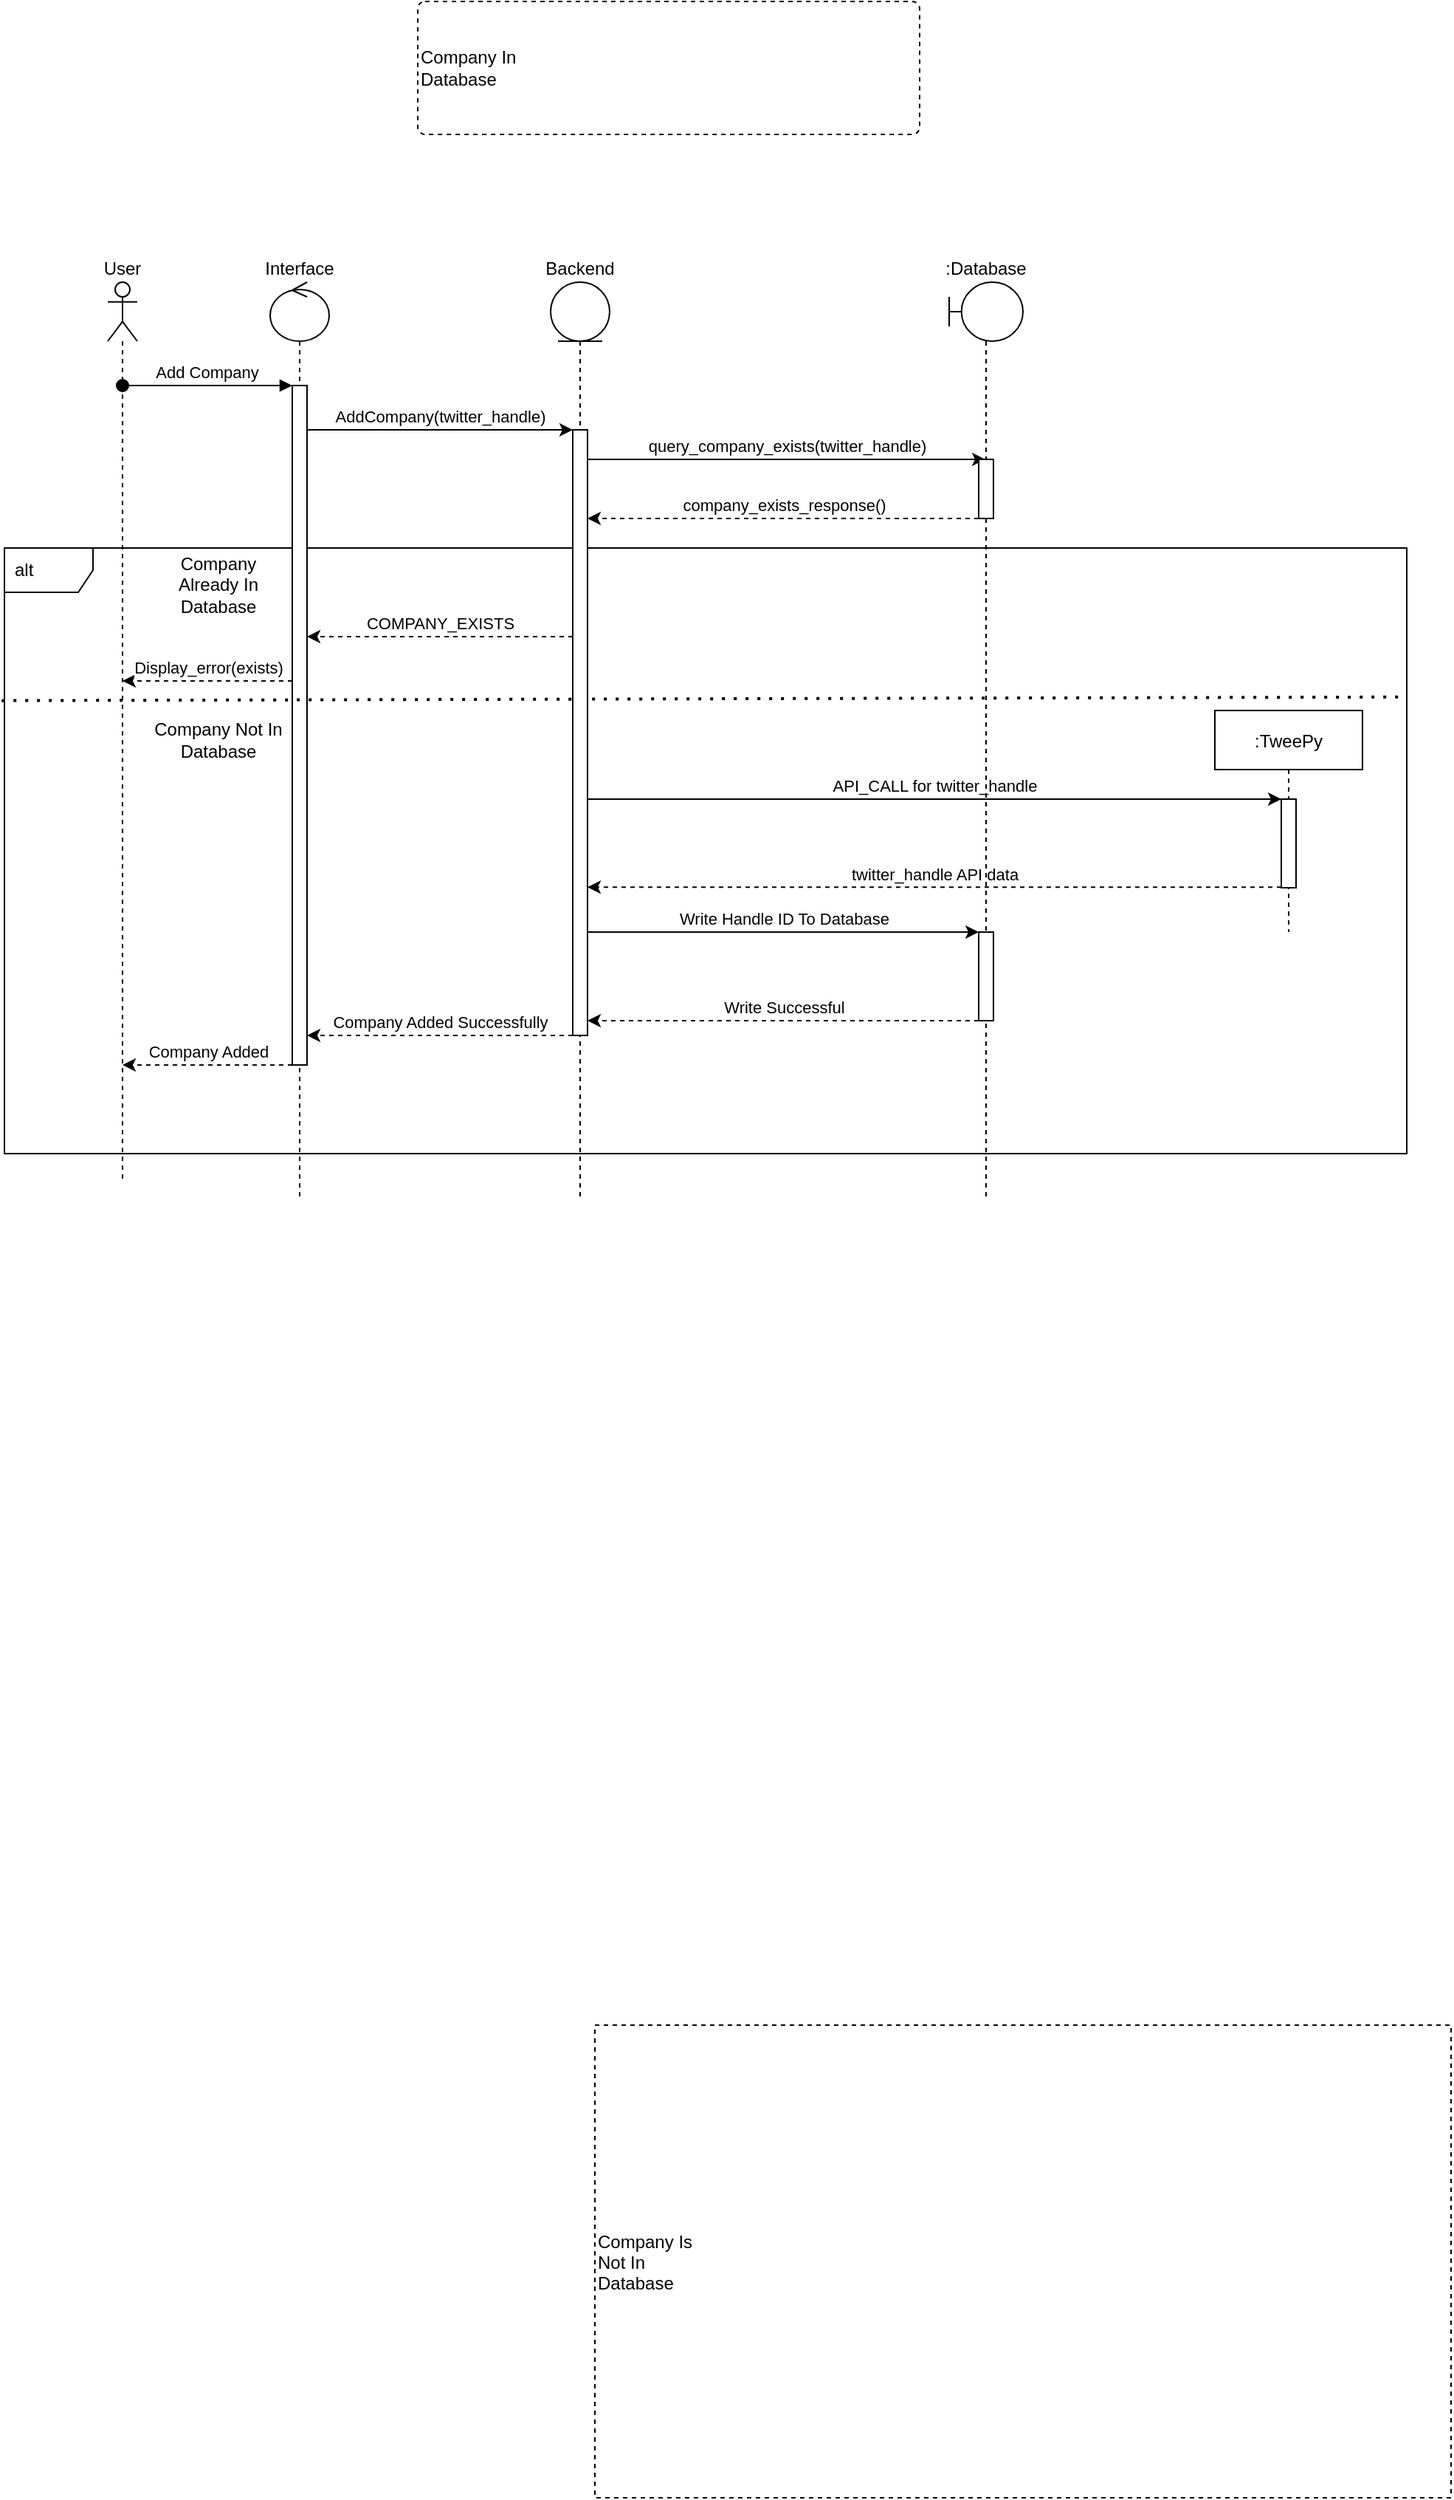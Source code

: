 <mxfile version="20.3.7" type="github">
  <diagram id="fekZhN-9DIX1WIRX_lU1" name="Page-1">
    <mxGraphModel dx="2272" dy="1862" grid="1" gridSize="10" guides="1" tooltips="1" connect="1" arrows="1" fold="1" page="1" pageScale="1" pageWidth="850" pageHeight="1100" math="0" shadow="0">
      <root>
        <mxCell id="0" />
        <mxCell id="1" parent="0" />
        <mxCell id="9bxA_ej-zrlDuutFUla0-30" value="alt" style="shape=umlFrame;whiteSpace=wrap;html=1;width=60;height=30;boundedLbl=1;verticalAlign=middle;align=left;spacingLeft=5;" parent="1" vertex="1">
          <mxGeometry x="-50" y="250" width="950" height="410" as="geometry" />
        </mxCell>
        <mxCell id="9bxA_ej-zrlDuutFUla0-39" value="Company Is &#xa;Not In &#xa;Database" style="fontStyle=0;dashed=1;align=left;" parent="1" vertex="1">
          <mxGeometry x="350" y="1250" width="580" height="320" as="geometry" />
        </mxCell>
        <mxCell id="9bxA_ej-zrlDuutFUla0-35" value="Company In &lt;br&gt;Database" style="html=1;align=left;verticalAlign=middle;rounded=1;absoluteArcSize=1;arcSize=10;dashed=1;" parent="1" vertex="1">
          <mxGeometry x="230" y="-120" width="340" height="90" as="geometry" />
        </mxCell>
        <mxCell id="9bxA_ej-zrlDuutFUla0-29" value="AddCompany(twitter_handle)" style="edgeStyle=orthogonalEdgeStyle;rounded=0;orthogonalLoop=1;jettySize=auto;html=1;startArrow=none;startFill=0;endArrow=classic;endFill=1;labelPosition=center;verticalLabelPosition=top;align=center;verticalAlign=bottom;" parent="1" source="9bxA_ej-zrlDuutFUla0-13" target="9bxA_ej-zrlDuutFUla0-41" edge="1">
          <mxGeometry relative="1" as="geometry">
            <mxPoint x="300" y="140" as="targetPoint" />
            <Array as="points">
              <mxPoint x="330" y="170" />
              <mxPoint x="330" y="170" />
            </Array>
          </mxGeometry>
        </mxCell>
        <mxCell id="9bxA_ej-zrlDuutFUla0-37" value="COMPANY_EXISTS" style="edgeStyle=orthogonalEdgeStyle;rounded=0;orthogonalLoop=1;jettySize=auto;html=1;startArrow=none;startFill=0;endArrow=classic;endFill=1;dashed=1;labelPosition=center;verticalLabelPosition=top;align=center;verticalAlign=bottom;" parent="1" source="9bxA_ej-zrlDuutFUla0-41" target="9bxA_ej-zrlDuutFUla0-13" edge="1">
          <mxGeometry relative="1" as="geometry">
            <Array as="points">
              <mxPoint x="180" y="310" />
              <mxPoint x="180" y="310" />
            </Array>
          </mxGeometry>
        </mxCell>
        <mxCell id="9bxA_ej-zrlDuutFUla0-38" value="Display_error(exists)" style="edgeStyle=orthogonalEdgeStyle;rounded=0;orthogonalLoop=1;jettySize=auto;html=1;dashed=1;startArrow=none;startFill=0;endArrow=classic;endFill=1;labelPosition=center;verticalLabelPosition=top;align=center;verticalAlign=bottom;" parent="1" source="9bxA_ej-zrlDuutFUla0-13" edge="1" target="pdPbpq1VSYDjHhsiJAQx-10">
          <mxGeometry relative="1" as="geometry">
            <mxPoint x="40" y="260" as="targetPoint" />
            <Array as="points">
              <mxPoint x="50" y="340" />
              <mxPoint x="50" y="340" />
            </Array>
          </mxGeometry>
        </mxCell>
        <mxCell id="9bxA_ej-zrlDuutFUla0-43" value=":TweePy" style="shape=umlLifeline;perimeter=lifelinePerimeter;container=1;collapsible=0;recursiveResize=0;rounded=0;shadow=0;strokeWidth=1;" parent="1" vertex="1">
          <mxGeometry x="770" y="360" width="100" height="150" as="geometry" />
        </mxCell>
        <mxCell id="pdPbpq1VSYDjHhsiJAQx-26" value="" style="points=[];perimeter=orthogonalPerimeter;rounded=0;shadow=0;strokeWidth=1;" vertex="1" parent="9bxA_ej-zrlDuutFUla0-43">
          <mxGeometry x="45" y="60" width="10" height="60" as="geometry" />
        </mxCell>
        <mxCell id="9bxA_ej-zrlDuutFUla0-45" value="API_CALL for twitter_handle" style="edgeStyle=orthogonalEdgeStyle;rounded=0;orthogonalLoop=1;jettySize=auto;html=1;startArrow=none;startFill=0;endArrow=classic;endFill=1;labelPosition=center;verticalLabelPosition=top;align=center;verticalAlign=bottom;" parent="9bxA_ej-zrlDuutFUla0-43" edge="1">
          <mxGeometry relative="1" as="geometry">
            <mxPoint x="-425" y="60" as="sourcePoint" />
            <Array as="points">
              <mxPoint x="30" y="60" />
              <mxPoint x="30" y="60" />
            </Array>
            <mxPoint x="45" y="60" as="targetPoint" />
          </mxGeometry>
        </mxCell>
        <mxCell id="9bxA_ej-zrlDuutFUla0-46" value="twitter_handle API data" style="edgeStyle=orthogonalEdgeStyle;rounded=0;orthogonalLoop=1;jettySize=auto;html=1;startArrow=none;startFill=0;endArrow=classic;endFill=1;dashed=1;labelPosition=center;verticalLabelPosition=top;align=center;verticalAlign=bottom;" parent="9bxA_ej-zrlDuutFUla0-43" edge="1">
          <mxGeometry relative="1" as="geometry">
            <Array as="points">
              <mxPoint x="-370" y="119.58" />
              <mxPoint x="-370" y="119.58" />
            </Array>
            <mxPoint x="45" y="119.586" as="sourcePoint" />
            <mxPoint x="-425" y="119.58" as="targetPoint" />
          </mxGeometry>
        </mxCell>
        <mxCell id="9bxA_ej-zrlDuutFUla0-47" value="Write Handle ID To Database" style="edgeStyle=orthogonalEdgeStyle;rounded=0;orthogonalLoop=1;jettySize=auto;html=1;startArrow=none;startFill=0;endArrow=classic;endFill=1;labelPosition=center;verticalLabelPosition=top;align=center;verticalAlign=bottom;" parent="1" target="pdPbpq1VSYDjHhsiJAQx-23" edge="1">
          <mxGeometry relative="1" as="geometry">
            <Array as="points">
              <mxPoint x="590" y="510" />
              <mxPoint x="590" y="510" />
            </Array>
            <mxPoint x="345" y="510" as="sourcePoint" />
            <mxPoint x="850" y="510" as="targetPoint" />
          </mxGeometry>
        </mxCell>
        <mxCell id="9bxA_ej-zrlDuutFUla0-48" value="Company Added Successfully" style="edgeStyle=orthogonalEdgeStyle;rounded=0;orthogonalLoop=1;jettySize=auto;html=1;dashed=1;startArrow=none;startFill=0;endArrow=classic;endFill=1;labelPosition=center;verticalLabelPosition=top;align=center;verticalAlign=bottom;" parent="1" source="9bxA_ej-zrlDuutFUla0-41" target="9bxA_ej-zrlDuutFUla0-13" edge="1">
          <mxGeometry relative="1" as="geometry">
            <Array as="points">
              <mxPoint x="180" y="580" />
              <mxPoint x="180" y="580" />
            </Array>
          </mxGeometry>
        </mxCell>
        <mxCell id="9bxA_ej-zrlDuutFUla0-49" value="Company Added" style="edgeStyle=orthogonalEdgeStyle;rounded=0;orthogonalLoop=1;jettySize=auto;html=1;dashed=1;startArrow=none;startFill=0;endArrow=classic;endFill=1;labelPosition=center;verticalLabelPosition=top;align=center;verticalAlign=bottom;" parent="1" source="9bxA_ej-zrlDuutFUla0-13" edge="1" target="pdPbpq1VSYDjHhsiJAQx-10">
          <mxGeometry relative="1" as="geometry">
            <mxPoint x="40" y="520" as="targetPoint" />
            <Array as="points">
              <mxPoint x="130" y="600" />
              <mxPoint x="130" y="600" />
            </Array>
          </mxGeometry>
        </mxCell>
        <mxCell id="pdPbpq1VSYDjHhsiJAQx-2" value="query_company_exists(twitter_handle)" style="edgeStyle=orthogonalEdgeStyle;rounded=0;orthogonalLoop=1;jettySize=auto;html=1;startArrow=none;startFill=0;endArrow=classic;endFill=1;labelPosition=center;verticalLabelPosition=top;align=center;verticalAlign=bottom;" edge="1" parent="1" source="9bxA_ej-zrlDuutFUla0-41" target="pdPbpq1VSYDjHhsiJAQx-11">
          <mxGeometry relative="1" as="geometry">
            <mxPoint x="625" y="180" as="targetPoint" />
            <Array as="points">
              <mxPoint x="580" y="190" />
              <mxPoint x="580" y="190" />
            </Array>
          </mxGeometry>
        </mxCell>
        <mxCell id="pdPbpq1VSYDjHhsiJAQx-3" value="company_exists_response()" style="edgeStyle=orthogonalEdgeStyle;rounded=0;orthogonalLoop=1;jettySize=auto;html=1;startArrow=none;startFill=0;endArrow=classic;endFill=1;dashed=1;labelPosition=center;verticalLabelPosition=top;align=center;verticalAlign=bottom;" edge="1" parent="1" source="pdPbpq1VSYDjHhsiJAQx-14" target="9bxA_ej-zrlDuutFUla0-41">
          <mxGeometry relative="1" as="geometry">
            <mxPoint x="625" y="210" as="sourcePoint" />
            <mxPoint x="420" y="230" as="targetPoint" />
            <Array as="points">
              <mxPoint x="390" y="230" />
              <mxPoint x="390" y="230" />
            </Array>
          </mxGeometry>
        </mxCell>
        <mxCell id="pdPbpq1VSYDjHhsiJAQx-5" value="Write Successful" style="edgeStyle=orthogonalEdgeStyle;rounded=0;orthogonalLoop=1;jettySize=auto;html=1;startArrow=none;startFill=0;endArrow=classic;endFill=1;dashed=1;labelPosition=center;verticalLabelPosition=top;align=center;verticalAlign=bottom;" edge="1" parent="1" source="pdPbpq1VSYDjHhsiJAQx-23">
          <mxGeometry relative="1" as="geometry">
            <mxPoint x="625" y="540" as="sourcePoint" />
            <mxPoint x="345" y="570" as="targetPoint" />
            <Array as="points">
              <mxPoint x="400" y="570" />
              <mxPoint x="400" y="570" />
            </Array>
          </mxGeometry>
        </mxCell>
        <mxCell id="pdPbpq1VSYDjHhsiJAQx-10" value="User" style="shape=umlLifeline;participant=umlActor;perimeter=lifelinePerimeter;whiteSpace=wrap;html=1;container=1;collapsible=0;recursiveResize=0;verticalAlign=bottom;spacingTop=36;outlineConnect=0;labelPosition=center;verticalLabelPosition=top;align=center;" vertex="1" parent="1">
          <mxGeometry x="20" y="70" width="20" height="610" as="geometry" />
        </mxCell>
        <mxCell id="9bxA_ej-zrlDuutFUla0-14" value="Add Company" style="verticalAlign=bottom;startArrow=oval;endArrow=block;startSize=8;shadow=0;strokeWidth=1;" parent="1" target="9bxA_ej-zrlDuutFUla0-13" edge="1" source="pdPbpq1VSYDjHhsiJAQx-10">
          <mxGeometry relative="1" as="geometry">
            <mxPoint x="50" y="140" as="sourcePoint" />
            <Array as="points">
              <mxPoint x="120" y="140" />
            </Array>
          </mxGeometry>
        </mxCell>
        <mxCell id="pdPbpq1VSYDjHhsiJAQx-11" value=":Database" style="shape=umlLifeline;participant=umlBoundary;perimeter=lifelinePerimeter;whiteSpace=wrap;html=1;container=1;collapsible=0;recursiveResize=0;verticalAlign=bottom;spacingTop=36;outlineConnect=0;size=40;labelPosition=center;verticalLabelPosition=top;align=center;" vertex="1" parent="1">
          <mxGeometry x="590" y="70" width="50" height="620" as="geometry" />
        </mxCell>
        <mxCell id="pdPbpq1VSYDjHhsiJAQx-14" value="" style="html=1;points=[];perimeter=orthogonalPerimeter;" vertex="1" parent="pdPbpq1VSYDjHhsiJAQx-11">
          <mxGeometry x="20" y="120" width="10" height="40" as="geometry" />
        </mxCell>
        <mxCell id="pdPbpq1VSYDjHhsiJAQx-23" value="" style="html=1;points=[];perimeter=orthogonalPerimeter;" vertex="1" parent="pdPbpq1VSYDjHhsiJAQx-11">
          <mxGeometry x="20" y="440" width="10" height="60" as="geometry" />
        </mxCell>
        <mxCell id="pdPbpq1VSYDjHhsiJAQx-15" value="Interface" style="shape=umlLifeline;participant=umlControl;perimeter=lifelinePerimeter;whiteSpace=wrap;html=1;container=1;collapsible=0;recursiveResize=0;verticalAlign=bottom;spacingTop=36;outlineConnect=0;labelPosition=center;verticalLabelPosition=top;align=center;" vertex="1" parent="1">
          <mxGeometry x="130" y="70" width="40" height="620" as="geometry" />
        </mxCell>
        <mxCell id="9bxA_ej-zrlDuutFUla0-13" value="" style="points=[];perimeter=orthogonalPerimeter;rounded=0;shadow=0;strokeWidth=1;" parent="pdPbpq1VSYDjHhsiJAQx-15" vertex="1">
          <mxGeometry x="15" y="70" width="10" height="460" as="geometry" />
        </mxCell>
        <mxCell id="pdPbpq1VSYDjHhsiJAQx-20" value="" style="group" vertex="1" connectable="0" parent="1">
          <mxGeometry x="30" y="450" width="130" height="30" as="geometry" />
        </mxCell>
        <mxCell id="pdPbpq1VSYDjHhsiJAQx-17" value="Company Not In Database" style="text;html=1;strokeColor=none;fillColor=none;align=center;verticalAlign=middle;whiteSpace=wrap;rounded=0;" vertex="1" parent="1">
          <mxGeometry x="30" y="365" width="130" height="30" as="geometry" />
        </mxCell>
        <mxCell id="pdPbpq1VSYDjHhsiJAQx-7" value="" style="endArrow=none;dashed=1;html=1;dashPattern=1 3;strokeWidth=2;rounded=0;entryX=1;entryY=0.246;entryDx=0;entryDy=0;entryPerimeter=0;exitX=-0.002;exitY=0.252;exitDx=0;exitDy=0;exitPerimeter=0;" edge="1" parent="1" source="9bxA_ej-zrlDuutFUla0-30" target="9bxA_ej-zrlDuutFUla0-30">
          <mxGeometry width="50" height="50" relative="1" as="geometry">
            <mxPoint x="-10" y="350" as="sourcePoint" />
            <mxPoint x="230" y="1060" as="targetPoint" />
          </mxGeometry>
        </mxCell>
        <mxCell id="pdPbpq1VSYDjHhsiJAQx-8" value="Company Already In Database" style="text;html=1;strokeColor=none;fillColor=none;align=center;verticalAlign=middle;whiteSpace=wrap;rounded=0;" vertex="1" parent="1">
          <mxGeometry x="50" y="250" width="90" height="50" as="geometry" />
        </mxCell>
        <mxCell id="pdPbpq1VSYDjHhsiJAQx-22" value="Backend" style="shape=umlLifeline;participant=umlEntity;perimeter=lifelinePerimeter;whiteSpace=wrap;html=1;container=1;collapsible=0;recursiveResize=0;verticalAlign=bottom;spacingTop=36;outlineConnect=0;labelPosition=center;verticalLabelPosition=top;align=center;" vertex="1" parent="1">
          <mxGeometry x="320" y="70" width="40" height="620" as="geometry" />
        </mxCell>
        <mxCell id="9bxA_ej-zrlDuutFUla0-41" value="" style="points=[];perimeter=orthogonalPerimeter;rounded=0;shadow=0;strokeWidth=1;" parent="pdPbpq1VSYDjHhsiJAQx-22" vertex="1">
          <mxGeometry x="15" y="100" width="10" height="410" as="geometry" />
        </mxCell>
      </root>
    </mxGraphModel>
  </diagram>
</mxfile>
